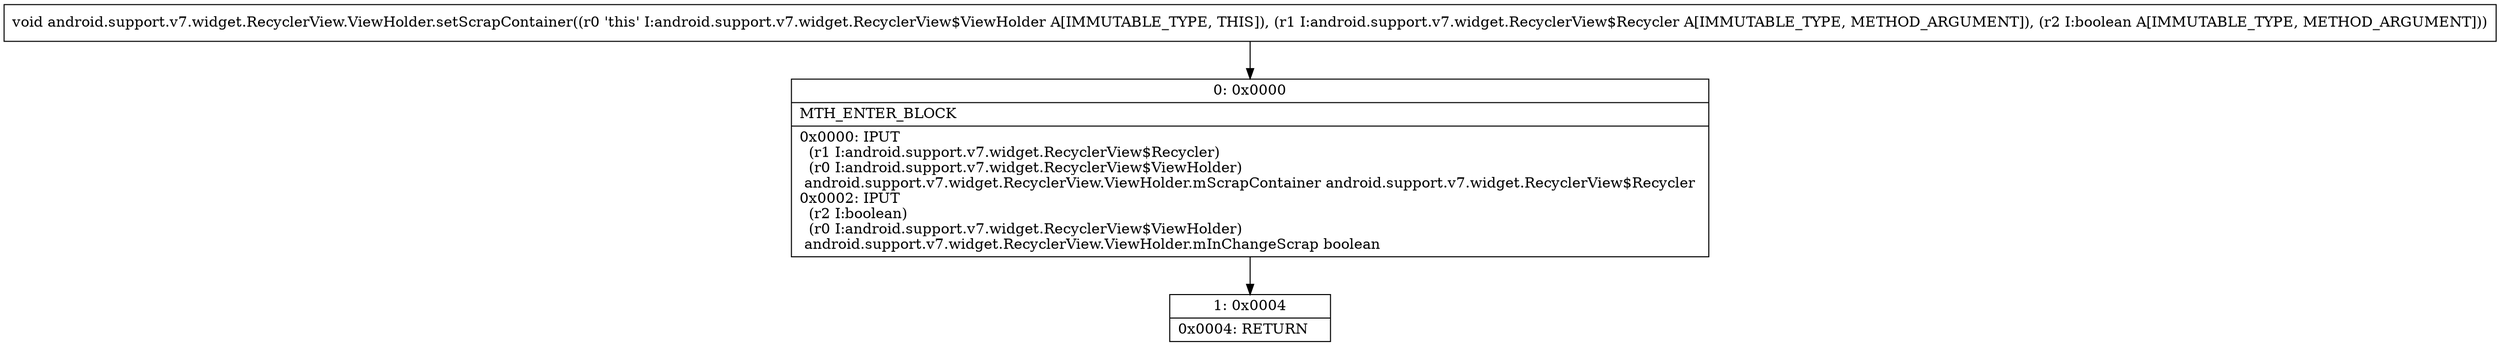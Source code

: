 digraph "CFG forandroid.support.v7.widget.RecyclerView.ViewHolder.setScrapContainer(Landroid\/support\/v7\/widget\/RecyclerView$Recycler;Z)V" {
Node_0 [shape=record,label="{0\:\ 0x0000|MTH_ENTER_BLOCK\l|0x0000: IPUT  \l  (r1 I:android.support.v7.widget.RecyclerView$Recycler)\l  (r0 I:android.support.v7.widget.RecyclerView$ViewHolder)\l android.support.v7.widget.RecyclerView.ViewHolder.mScrapContainer android.support.v7.widget.RecyclerView$Recycler \l0x0002: IPUT  \l  (r2 I:boolean)\l  (r0 I:android.support.v7.widget.RecyclerView$ViewHolder)\l android.support.v7.widget.RecyclerView.ViewHolder.mInChangeScrap boolean \l}"];
Node_1 [shape=record,label="{1\:\ 0x0004|0x0004: RETURN   \l}"];
MethodNode[shape=record,label="{void android.support.v7.widget.RecyclerView.ViewHolder.setScrapContainer((r0 'this' I:android.support.v7.widget.RecyclerView$ViewHolder A[IMMUTABLE_TYPE, THIS]), (r1 I:android.support.v7.widget.RecyclerView$Recycler A[IMMUTABLE_TYPE, METHOD_ARGUMENT]), (r2 I:boolean A[IMMUTABLE_TYPE, METHOD_ARGUMENT])) }"];
MethodNode -> Node_0;
Node_0 -> Node_1;
}

